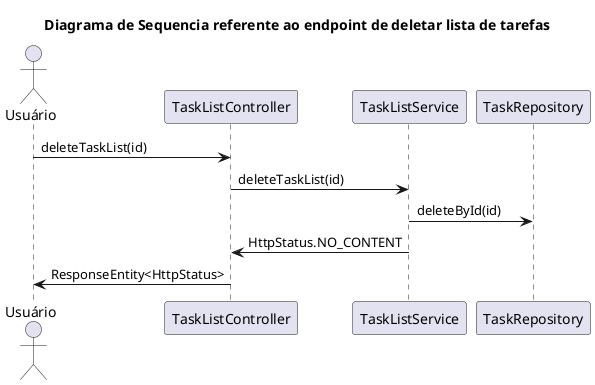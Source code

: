 @startuml deleteTaskList
title Diagrama de Sequencia referente ao endpoint de deletar lista de tarefas
actor Usuário
Usuário -> TaskListController : deleteTaskList(id)
TaskListController -> TaskListService : deleteTaskList(id)
TaskListService -> TaskRepository : deleteById(id)
TaskListService -> TaskListController : HttpStatus.NO_CONTENT
TaskListController -> Usuário : ResponseEntity<HttpStatus>
@enduml
